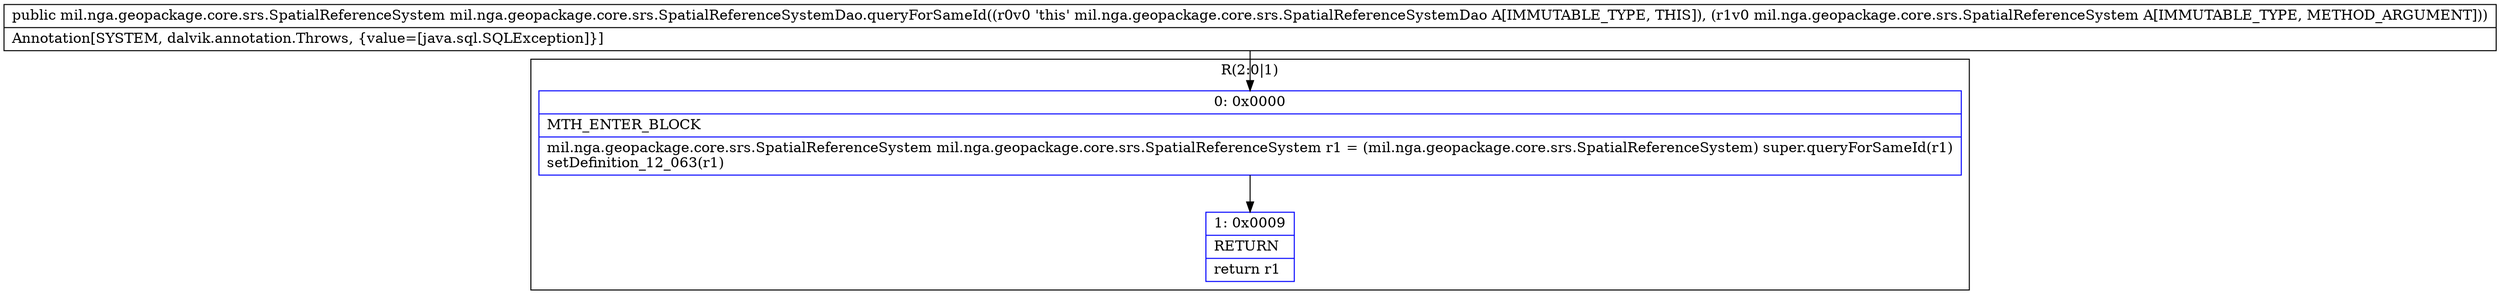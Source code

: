 digraph "CFG formil.nga.geopackage.core.srs.SpatialReferenceSystemDao.queryForSameId(Lmil\/nga\/geopackage\/core\/srs\/SpatialReferenceSystem;)Lmil\/nga\/geopackage\/core\/srs\/SpatialReferenceSystem;" {
subgraph cluster_Region_540736503 {
label = "R(2:0|1)";
node [shape=record,color=blue];
Node_0 [shape=record,label="{0\:\ 0x0000|MTH_ENTER_BLOCK\l|mil.nga.geopackage.core.srs.SpatialReferenceSystem mil.nga.geopackage.core.srs.SpatialReferenceSystem r1 = (mil.nga.geopackage.core.srs.SpatialReferenceSystem) super.queryForSameId(r1)\lsetDefinition_12_063(r1)\l}"];
Node_1 [shape=record,label="{1\:\ 0x0009|RETURN\l|return r1\l}"];
}
MethodNode[shape=record,label="{public mil.nga.geopackage.core.srs.SpatialReferenceSystem mil.nga.geopackage.core.srs.SpatialReferenceSystemDao.queryForSameId((r0v0 'this' mil.nga.geopackage.core.srs.SpatialReferenceSystemDao A[IMMUTABLE_TYPE, THIS]), (r1v0 mil.nga.geopackage.core.srs.SpatialReferenceSystem A[IMMUTABLE_TYPE, METHOD_ARGUMENT]))  | Annotation[SYSTEM, dalvik.annotation.Throws, \{value=[java.sql.SQLException]\}]\l}"];
MethodNode -> Node_0;
Node_0 -> Node_1;
}

